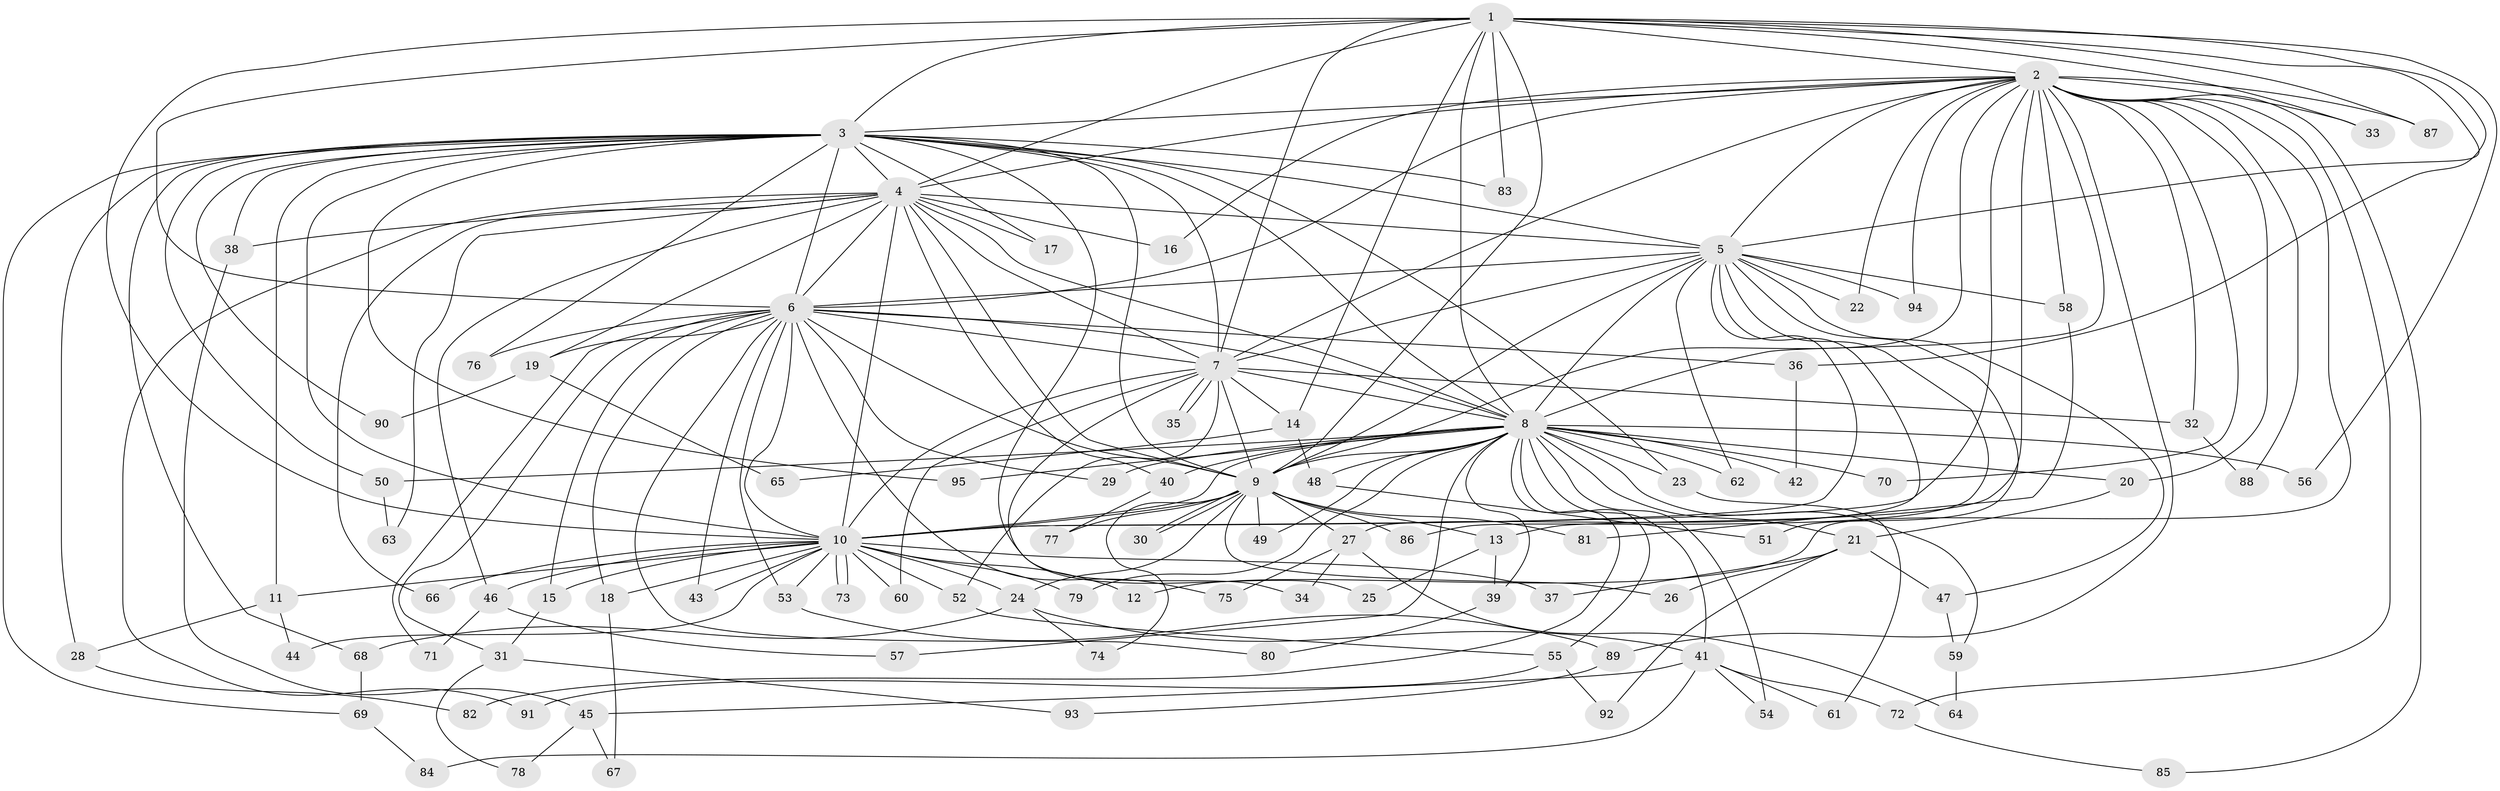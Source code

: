 // coarse degree distribution, {7: 0.02127659574468085, 22: 0.02127659574468085, 25: 0.02127659574468085, 12: 0.02127659574468085, 26: 0.02127659574468085, 13: 0.02127659574468085, 3: 0.3191489361702128, 2: 0.3404255319148936, 4: 0.0851063829787234, 6: 0.0425531914893617, 5: 0.02127659574468085, 1: 0.06382978723404255}
// Generated by graph-tools (version 1.1) at 2025/17/03/04/25 18:17:45]
// undirected, 95 vertices, 215 edges
graph export_dot {
graph [start="1"]
  node [color=gray90,style=filled];
  1;
  2;
  3;
  4;
  5;
  6;
  7;
  8;
  9;
  10;
  11;
  12;
  13;
  14;
  15;
  16;
  17;
  18;
  19;
  20;
  21;
  22;
  23;
  24;
  25;
  26;
  27;
  28;
  29;
  30;
  31;
  32;
  33;
  34;
  35;
  36;
  37;
  38;
  39;
  40;
  41;
  42;
  43;
  44;
  45;
  46;
  47;
  48;
  49;
  50;
  51;
  52;
  53;
  54;
  55;
  56;
  57;
  58;
  59;
  60;
  61;
  62;
  63;
  64;
  65;
  66;
  67;
  68;
  69;
  70;
  71;
  72;
  73;
  74;
  75;
  76;
  77;
  78;
  79;
  80;
  81;
  82;
  83;
  84;
  85;
  86;
  87;
  88;
  89;
  90;
  91;
  92;
  93;
  94;
  95;
  1 -- 2;
  1 -- 3;
  1 -- 4;
  1 -- 5;
  1 -- 6;
  1 -- 7;
  1 -- 8;
  1 -- 9;
  1 -- 10;
  1 -- 14;
  1 -- 33;
  1 -- 36;
  1 -- 56;
  1 -- 83;
  1 -- 87;
  2 -- 3;
  2 -- 4;
  2 -- 5;
  2 -- 6;
  2 -- 7;
  2 -- 8;
  2 -- 9;
  2 -- 10;
  2 -- 12;
  2 -- 13;
  2 -- 16;
  2 -- 20;
  2 -- 22;
  2 -- 32;
  2 -- 33;
  2 -- 58;
  2 -- 70;
  2 -- 72;
  2 -- 85;
  2 -- 87;
  2 -- 88;
  2 -- 89;
  2 -- 94;
  3 -- 4;
  3 -- 5;
  3 -- 6;
  3 -- 7;
  3 -- 8;
  3 -- 9;
  3 -- 10;
  3 -- 11;
  3 -- 17;
  3 -- 23;
  3 -- 25;
  3 -- 28;
  3 -- 38;
  3 -- 50;
  3 -- 68;
  3 -- 69;
  3 -- 76;
  3 -- 83;
  3 -- 90;
  3 -- 95;
  4 -- 5;
  4 -- 6;
  4 -- 7;
  4 -- 8;
  4 -- 9;
  4 -- 10;
  4 -- 16;
  4 -- 17;
  4 -- 19;
  4 -- 38;
  4 -- 40;
  4 -- 46;
  4 -- 63;
  4 -- 66;
  4 -- 91;
  5 -- 6;
  5 -- 7;
  5 -- 8;
  5 -- 9;
  5 -- 10;
  5 -- 22;
  5 -- 27;
  5 -- 47;
  5 -- 51;
  5 -- 58;
  5 -- 62;
  5 -- 86;
  5 -- 94;
  6 -- 7;
  6 -- 8;
  6 -- 9;
  6 -- 10;
  6 -- 15;
  6 -- 18;
  6 -- 19;
  6 -- 29;
  6 -- 31;
  6 -- 36;
  6 -- 43;
  6 -- 53;
  6 -- 71;
  6 -- 75;
  6 -- 76;
  6 -- 80;
  7 -- 8;
  7 -- 9;
  7 -- 10;
  7 -- 14;
  7 -- 32;
  7 -- 34;
  7 -- 35;
  7 -- 35;
  7 -- 52;
  7 -- 60;
  8 -- 9;
  8 -- 10;
  8 -- 20;
  8 -- 21;
  8 -- 23;
  8 -- 29;
  8 -- 39;
  8 -- 40;
  8 -- 41;
  8 -- 42;
  8 -- 48;
  8 -- 49;
  8 -- 50;
  8 -- 54;
  8 -- 55;
  8 -- 56;
  8 -- 57;
  8 -- 59;
  8 -- 62;
  8 -- 70;
  8 -- 79;
  8 -- 82;
  8 -- 95;
  9 -- 10;
  9 -- 13;
  9 -- 24;
  9 -- 26;
  9 -- 27;
  9 -- 30;
  9 -- 30;
  9 -- 49;
  9 -- 74;
  9 -- 77;
  9 -- 81;
  9 -- 86;
  10 -- 11;
  10 -- 12;
  10 -- 15;
  10 -- 18;
  10 -- 24;
  10 -- 37;
  10 -- 43;
  10 -- 44;
  10 -- 46;
  10 -- 52;
  10 -- 53;
  10 -- 60;
  10 -- 66;
  10 -- 73;
  10 -- 73;
  10 -- 79;
  11 -- 28;
  11 -- 44;
  13 -- 25;
  13 -- 39;
  14 -- 48;
  14 -- 65;
  15 -- 31;
  18 -- 67;
  19 -- 65;
  19 -- 90;
  20 -- 21;
  21 -- 26;
  21 -- 37;
  21 -- 47;
  21 -- 92;
  23 -- 61;
  24 -- 41;
  24 -- 68;
  24 -- 74;
  27 -- 34;
  27 -- 64;
  27 -- 75;
  28 -- 82;
  31 -- 78;
  31 -- 93;
  32 -- 88;
  36 -- 42;
  38 -- 45;
  39 -- 80;
  40 -- 77;
  41 -- 45;
  41 -- 54;
  41 -- 61;
  41 -- 72;
  41 -- 84;
  45 -- 67;
  45 -- 78;
  46 -- 57;
  46 -- 71;
  47 -- 59;
  48 -- 51;
  50 -- 63;
  52 -- 55;
  53 -- 89;
  55 -- 91;
  55 -- 92;
  58 -- 81;
  59 -- 64;
  68 -- 69;
  69 -- 84;
  72 -- 85;
  89 -- 93;
}
